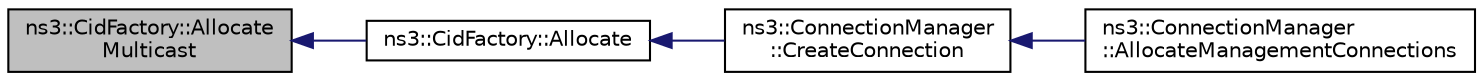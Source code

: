 digraph "ns3::CidFactory::AllocateMulticast"
{
  edge [fontname="Helvetica",fontsize="10",labelfontname="Helvetica",labelfontsize="10"];
  node [fontname="Helvetica",fontsize="10",shape=record];
  rankdir="LR";
  Node1 [label="ns3::CidFactory::Allocate\lMulticast",height=0.2,width=0.4,color="black", fillcolor="grey75", style="filled", fontcolor="black"];
  Node1 -> Node2 [dir="back",color="midnightblue",fontsize="10",style="solid"];
  Node2 [label="ns3::CidFactory::Allocate",height=0.2,width=0.4,color="black", fillcolor="white", style="filled",URL="$da/d51/classns3_1_1CidFactory.html#a59d1440e0e9018066f91dce413db209c",tooltip="This function returns the next CID for the specified type. "];
  Node2 -> Node3 [dir="back",color="midnightblue",fontsize="10",style="solid"];
  Node3 [label="ns3::ConnectionManager\l::CreateConnection",height=0.2,width=0.4,color="black", fillcolor="white", style="filled",URL="$d4/df6/classns3_1_1ConnectionManager.html#aaec72a700ee59aa15f5495b9dcb2abc1",tooltip="create a connection of type type "];
  Node3 -> Node4 [dir="back",color="midnightblue",fontsize="10",style="solid"];
  Node4 [label="ns3::ConnectionManager\l::AllocateManagementConnections",height=0.2,width=0.4,color="black", fillcolor="white", style="filled",URL="$d4/df6/classns3_1_1ConnectionManager.html#a3eeae1aedd0ae2ced29065c0efbc3977",tooltip="allocates the management connection for an ss record. This method is only used by BS ..."];
}
